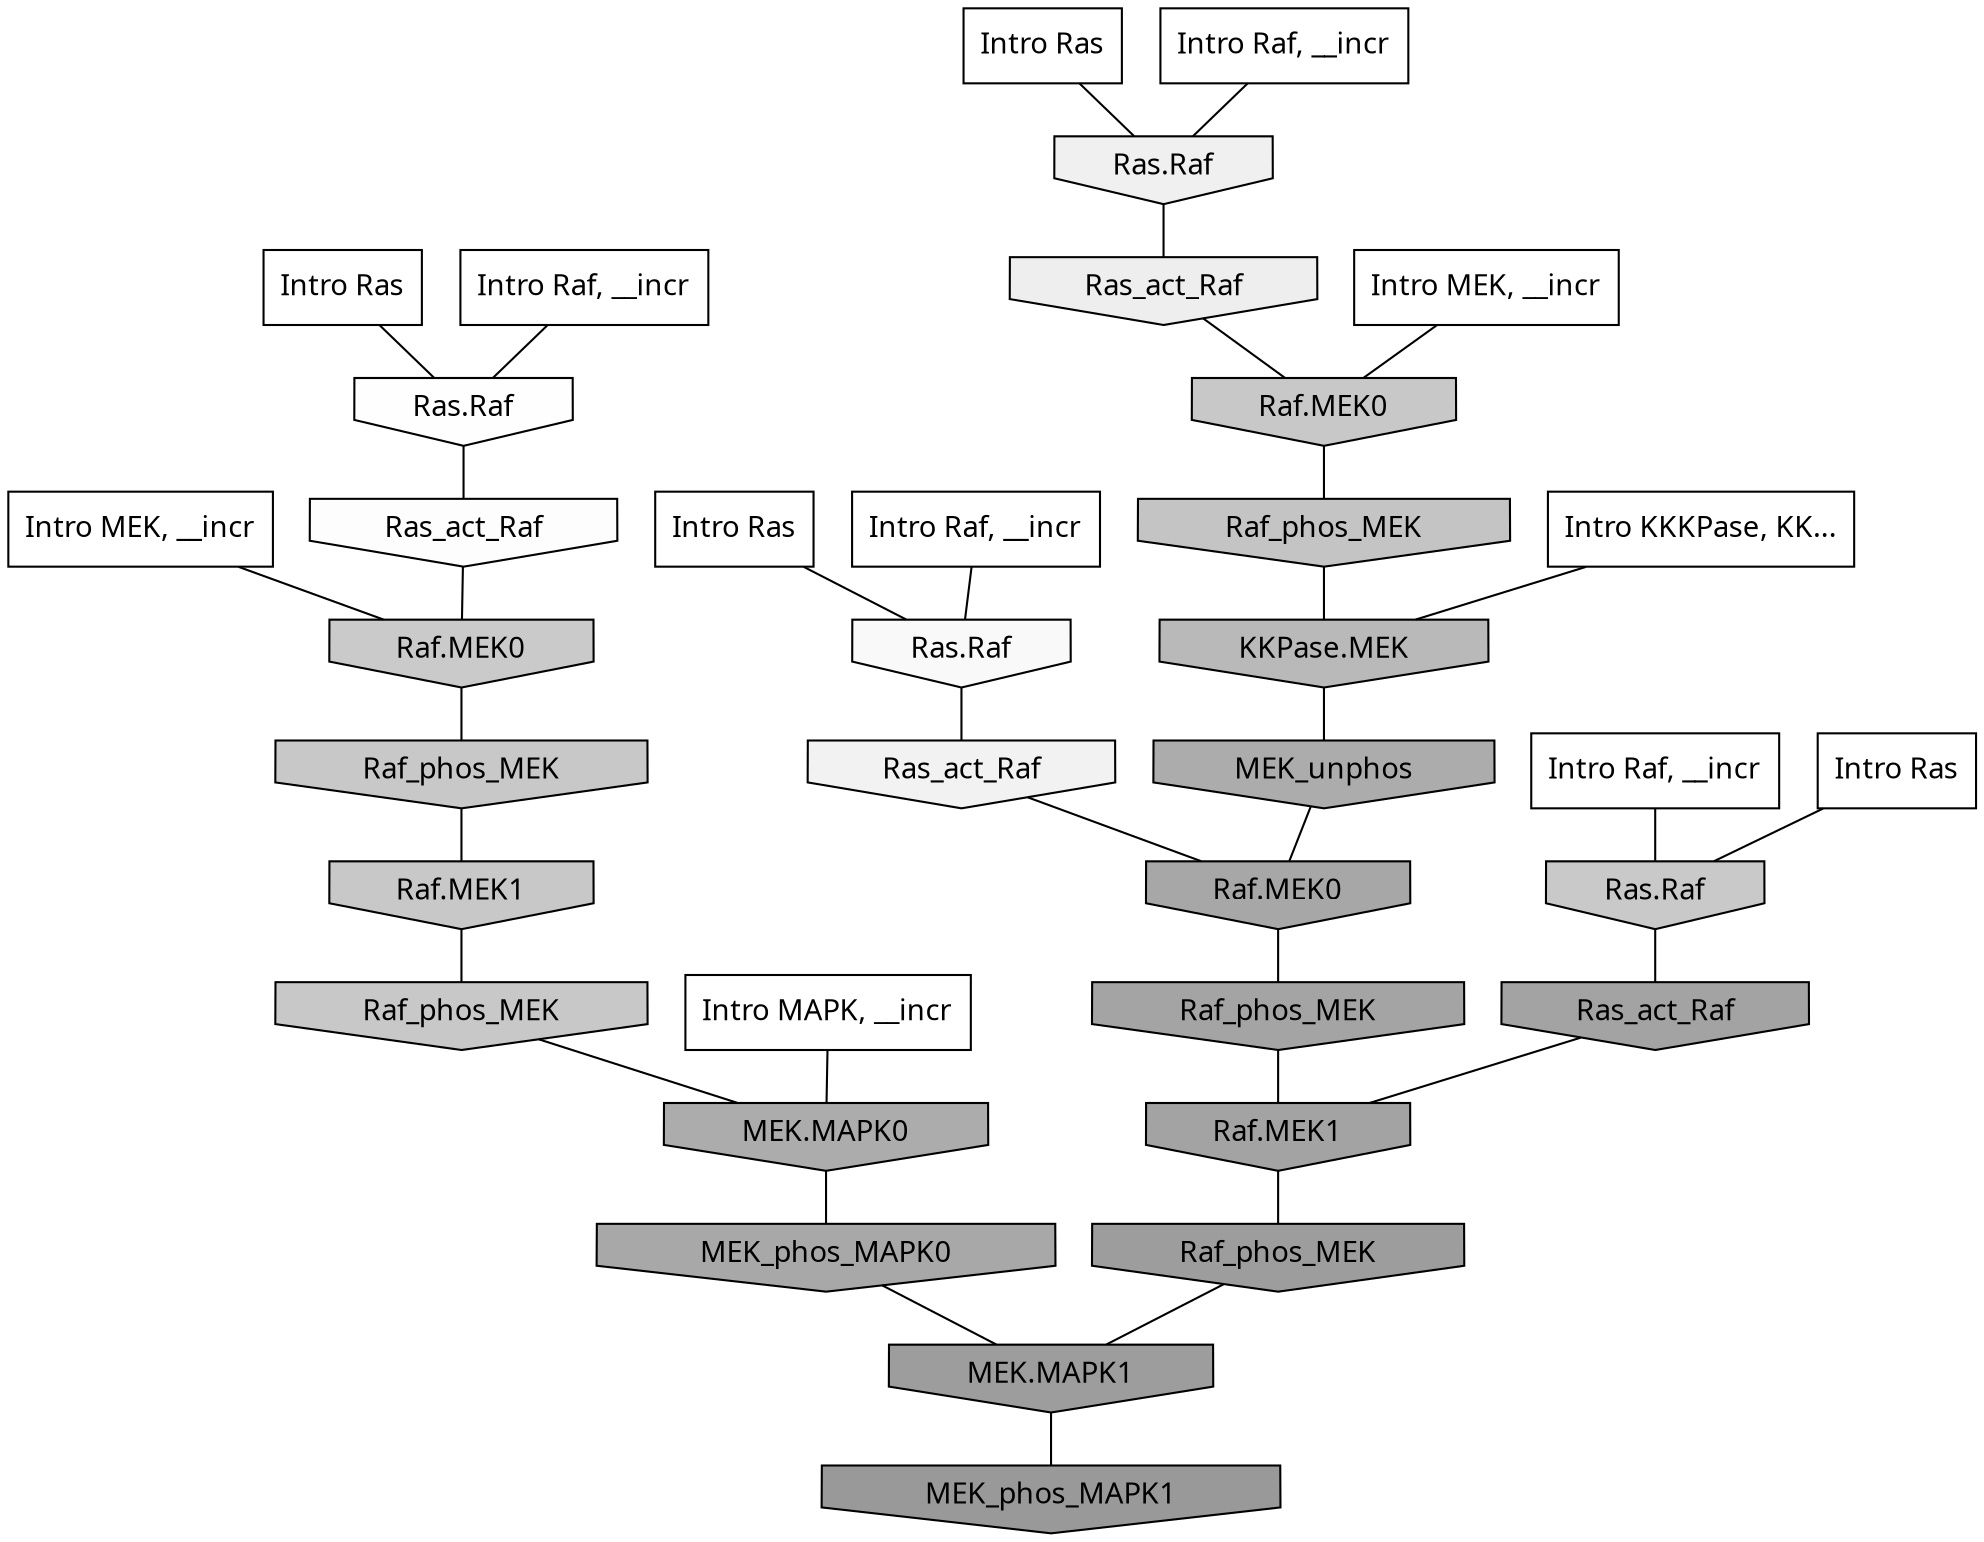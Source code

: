 digraph G{
  rankdir="TB";
  ranksep=0.30;
  node [fontname="CMU Serif"];
  edge [fontname="CMU Serif"];
  
  3 [label="Intro Ras", shape=rectangle, style=filled, fillcolor="0.000 0.000 1.000"]
  
  13 [label="Intro Ras", shape=rectangle, style=filled, fillcolor="0.000 0.000 1.000"]
  
  58 [label="Intro Ras", shape=rectangle, style=filled, fillcolor="0.000 0.000 1.000"]
  
  59 [label="Intro Ras", shape=rectangle, style=filled, fillcolor="0.000 0.000 1.000"]
  
  196 [label="Intro Raf, __incr", shape=rectangle, style=filled, fillcolor="0.000 0.000 1.000"]
  
  644 [label="Intro Raf, __incr", shape=rectangle, style=filled, fillcolor="0.000 0.000 1.000"]
  
  681 [label="Intro Raf, __incr", shape=rectangle, style=filled, fillcolor="0.000 0.000 1.000"]
  
  942 [label="Intro Raf, __incr", shape=rectangle, style=filled, fillcolor="0.000 0.000 1.000"]
  
  1334 [label="Intro MEK, __incr", shape=rectangle, style=filled, fillcolor="0.000 0.000 1.000"]
  
  1564 [label="Intro MEK, __incr", shape=rectangle, style=filled, fillcolor="0.000 0.000 1.000"]
  
  2900 [label="Intro MAPK, __incr", shape=rectangle, style=filled, fillcolor="0.000 0.000 1.000"]
  
  3126 [label="Intro KKKPase, KK...", shape=rectangle, style=filled, fillcolor="0.000 0.000 1.000"]
  
  3353 [label="Ras.Raf", shape=invhouse, style=filled, fillcolor="0.000 0.000 0.993"]
  
  3356 [label="Ras_act_Raf", shape=invhouse, style=filled, fillcolor="0.000 0.000 0.992"]
  
  3470 [label="Ras.Raf", shape=invhouse, style=filled, fillcolor="0.000 0.000 0.976"]
  
  3685 [label="Ras_act_Raf", shape=invhouse, style=filled, fillcolor="0.000 0.000 0.949"]
  
  3834 [label="Ras.Raf", shape=invhouse, style=filled, fillcolor="0.000 0.000 0.939"]
  
  3944 [label="Ras_act_Raf", shape=invhouse, style=filled, fillcolor="0.000 0.000 0.931"]
  
  6484 [label="Raf.MEK0", shape=invhouse, style=filled, fillcolor="0.000 0.000 0.791"]
  
  6621 [label="Ras.Raf", shape=invhouse, style=filled, fillcolor="0.000 0.000 0.786"]
  
  6709 [label="Raf_phos_MEK", shape=invhouse, style=filled, fillcolor="0.000 0.000 0.783"]
  
  6711 [label="Raf.MEK1", shape=invhouse, style=filled, fillcolor="0.000 0.000 0.783"]
  
  6714 [label="Raf.MEK0", shape=invhouse, style=filled, fillcolor="0.000 0.000 0.782"]
  
  6715 [label="Raf_phos_MEK", shape=invhouse, style=filled, fillcolor="0.000 0.000 0.782"]
  
  7163 [label="Raf_phos_MEK", shape=invhouse, style=filled, fillcolor="0.000 0.000 0.768"]
  
  8562 [label="KKPase.MEK", shape=invhouse, style=filled, fillcolor="0.000 0.000 0.726"]
  
  10851 [label="MEK_unphos", shape=invhouse, style=filled, fillcolor="0.000 0.000 0.675"]
  
  10927 [label="MEK.MAPK0", shape=invhouse, style=filled, fillcolor="0.000 0.000 0.674"]
  
  11818 [label="MEK_phos_MAPK0", shape=invhouse, style=filled, fillcolor="0.000 0.000 0.658"]
  
  12029 [label="Raf.MEK0", shape=invhouse, style=filled, fillcolor="0.000 0.000 0.654"]
  
  12719 [label="Raf_phos_MEK", shape=invhouse, style=filled, fillcolor="0.000 0.000 0.644"]
  
  12988 [label="Ras_act_Raf", shape=invhouse, style=filled, fillcolor="0.000 0.000 0.640"]
  
  12990 [label="Raf.MEK1", shape=invhouse, style=filled, fillcolor="0.000 0.000 0.640"]
  
  14784 [label="Raf_phos_MEK", shape=invhouse, style=filled, fillcolor="0.000 0.000 0.615"]
  
  14791 [label="MEK.MAPK1", shape=invhouse, style=filled, fillcolor="0.000 0.000 0.615"]
  
  15706 [label="MEK_phos_MAPK1", shape=invhouse, style=filled, fillcolor="0.000 0.000 0.600"]
  
  
  14791 -> 15706 [dir=none, color="0.000 0.000 0.000"] 
  14784 -> 14791 [dir=none, color="0.000 0.000 0.000"] 
  12990 -> 14784 [dir=none, color="0.000 0.000 0.000"] 
  12988 -> 12990 [dir=none, color="0.000 0.000 0.000"] 
  12719 -> 12990 [dir=none, color="0.000 0.000 0.000"] 
  12029 -> 12719 [dir=none, color="0.000 0.000 0.000"] 
  11818 -> 14791 [dir=none, color="0.000 0.000 0.000"] 
  10927 -> 11818 [dir=none, color="0.000 0.000 0.000"] 
  10851 -> 12029 [dir=none, color="0.000 0.000 0.000"] 
  8562 -> 10851 [dir=none, color="0.000 0.000 0.000"] 
  7163 -> 8562 [dir=none, color="0.000 0.000 0.000"] 
  6715 -> 10927 [dir=none, color="0.000 0.000 0.000"] 
  6714 -> 7163 [dir=none, color="0.000 0.000 0.000"] 
  6711 -> 6715 [dir=none, color="0.000 0.000 0.000"] 
  6709 -> 6711 [dir=none, color="0.000 0.000 0.000"] 
  6621 -> 12988 [dir=none, color="0.000 0.000 0.000"] 
  6484 -> 6709 [dir=none, color="0.000 0.000 0.000"] 
  3944 -> 6714 [dir=none, color="0.000 0.000 0.000"] 
  3834 -> 3944 [dir=none, color="0.000 0.000 0.000"] 
  3685 -> 12029 [dir=none, color="0.000 0.000 0.000"] 
  3470 -> 3685 [dir=none, color="0.000 0.000 0.000"] 
  3356 -> 6484 [dir=none, color="0.000 0.000 0.000"] 
  3353 -> 3356 [dir=none, color="0.000 0.000 0.000"] 
  3126 -> 8562 [dir=none, color="0.000 0.000 0.000"] 
  2900 -> 10927 [dir=none, color="0.000 0.000 0.000"] 
  1564 -> 6484 [dir=none, color="0.000 0.000 0.000"] 
  1334 -> 6714 [dir=none, color="0.000 0.000 0.000"] 
  942 -> 3353 [dir=none, color="0.000 0.000 0.000"] 
  681 -> 3834 [dir=none, color="0.000 0.000 0.000"] 
  644 -> 3470 [dir=none, color="0.000 0.000 0.000"] 
  196 -> 6621 [dir=none, color="0.000 0.000 0.000"] 
  59 -> 6621 [dir=none, color="0.000 0.000 0.000"] 
  58 -> 3353 [dir=none, color="0.000 0.000 0.000"] 
  13 -> 3470 [dir=none, color="0.000 0.000 0.000"] 
  3 -> 3834 [dir=none, color="0.000 0.000 0.000"] 
  
  }
